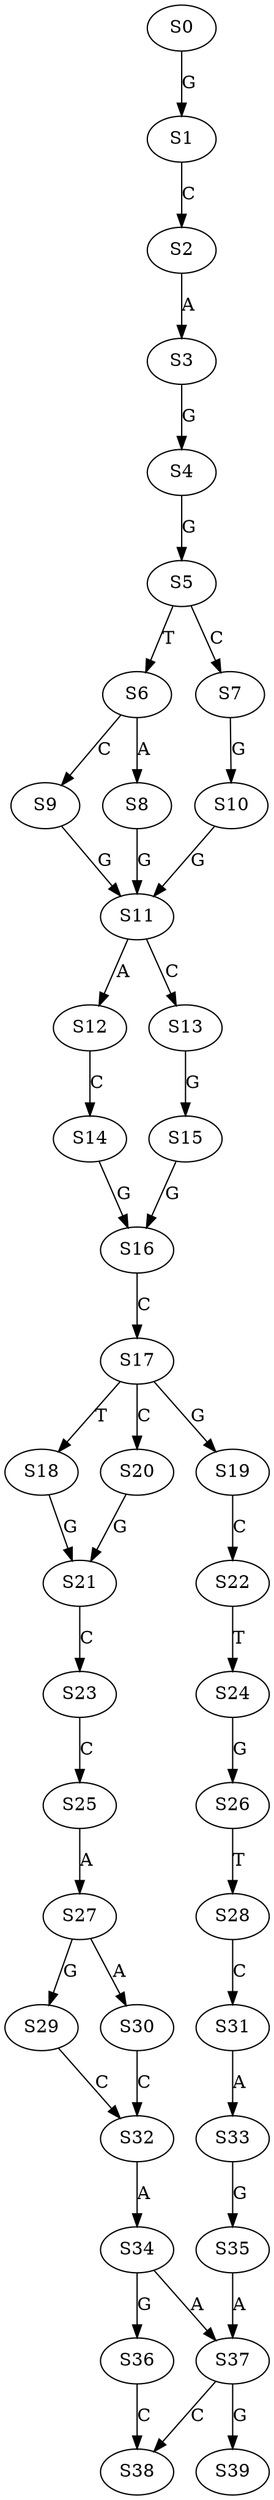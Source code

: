 strict digraph  {
	S0 -> S1 [ label = G ];
	S1 -> S2 [ label = C ];
	S2 -> S3 [ label = A ];
	S3 -> S4 [ label = G ];
	S4 -> S5 [ label = G ];
	S5 -> S6 [ label = T ];
	S5 -> S7 [ label = C ];
	S6 -> S8 [ label = A ];
	S6 -> S9 [ label = C ];
	S7 -> S10 [ label = G ];
	S8 -> S11 [ label = G ];
	S9 -> S11 [ label = G ];
	S10 -> S11 [ label = G ];
	S11 -> S12 [ label = A ];
	S11 -> S13 [ label = C ];
	S12 -> S14 [ label = C ];
	S13 -> S15 [ label = G ];
	S14 -> S16 [ label = G ];
	S15 -> S16 [ label = G ];
	S16 -> S17 [ label = C ];
	S17 -> S18 [ label = T ];
	S17 -> S19 [ label = G ];
	S17 -> S20 [ label = C ];
	S18 -> S21 [ label = G ];
	S19 -> S22 [ label = C ];
	S20 -> S21 [ label = G ];
	S21 -> S23 [ label = C ];
	S22 -> S24 [ label = T ];
	S23 -> S25 [ label = C ];
	S24 -> S26 [ label = G ];
	S25 -> S27 [ label = A ];
	S26 -> S28 [ label = T ];
	S27 -> S29 [ label = G ];
	S27 -> S30 [ label = A ];
	S28 -> S31 [ label = C ];
	S29 -> S32 [ label = C ];
	S30 -> S32 [ label = C ];
	S31 -> S33 [ label = A ];
	S32 -> S34 [ label = A ];
	S33 -> S35 [ label = G ];
	S34 -> S36 [ label = G ];
	S34 -> S37 [ label = A ];
	S35 -> S37 [ label = A ];
	S36 -> S38 [ label = C ];
	S37 -> S39 [ label = G ];
	S37 -> S38 [ label = C ];
}

